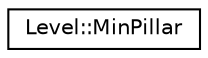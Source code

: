 digraph G
{
  edge [fontname="Helvetica",fontsize="10",labelfontname="Helvetica",labelfontsize="10"];
  node [fontname="Helvetica",fontsize="10",shape=record];
  rankdir="LR";
  Node1 [label="Level::MinPillar",height=0.2,width=0.4,color="black", fillcolor="white", style="filled",URL="$class_level_1_1_min_pillar.html"];
}
